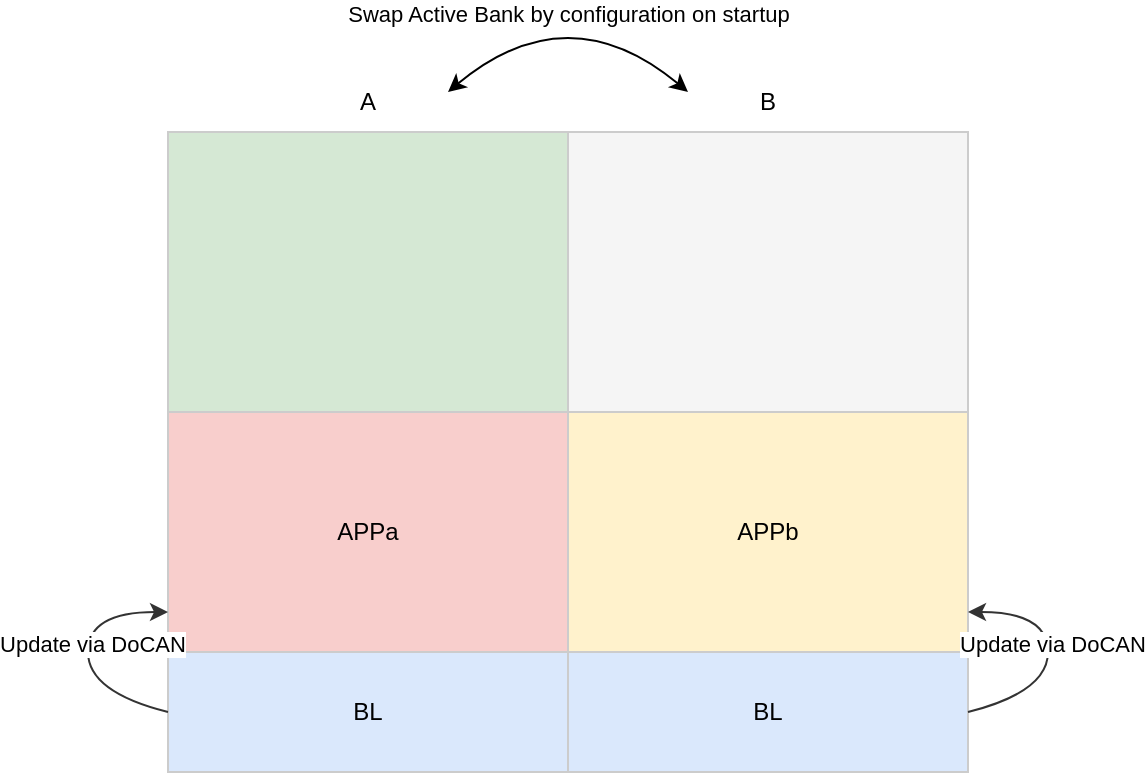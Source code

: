 <mxfile version="26.2.9">
  <diagram name="第 1 页" id="HkdZBle143PXtt0_hzSr">
    <mxGraphModel dx="1344" dy="860" grid="1" gridSize="10" guides="1" tooltips="1" connect="1" arrows="1" fold="1" page="1" pageScale="1" pageWidth="827" pageHeight="1169" math="0" shadow="0">
      <root>
        <mxCell id="0" />
        <mxCell id="1" parent="0" />
        <mxCell id="3z0_Sp1MEmYVmoYPcg8N-13" value="" style="rounded=0;whiteSpace=wrap;html=1;fillColor=#f5f5f5;strokeColor=#CCCCCC;fontColor=#333333;" vertex="1" parent="1">
          <mxGeometry x="360" y="210" width="200" height="320" as="geometry" />
        </mxCell>
        <mxCell id="3z0_Sp1MEmYVmoYPcg8N-12" value="" style="rounded=0;whiteSpace=wrap;html=1;fillColor=#d5e8d4;strokeColor=#CCCCCC;" vertex="1" parent="1">
          <mxGeometry x="160" y="210" width="200" height="320" as="geometry" />
        </mxCell>
        <mxCell id="3z0_Sp1MEmYVmoYPcg8N-4" value="A" style="text;html=1;align=center;verticalAlign=middle;whiteSpace=wrap;rounded=0;" vertex="1" parent="1">
          <mxGeometry x="230" y="180" width="60" height="30" as="geometry" />
        </mxCell>
        <mxCell id="3z0_Sp1MEmYVmoYPcg8N-5" value="B" style="text;html=1;align=center;verticalAlign=middle;whiteSpace=wrap;rounded=0;" vertex="1" parent="1">
          <mxGeometry x="430" y="180" width="60" height="30" as="geometry" />
        </mxCell>
        <mxCell id="3z0_Sp1MEmYVmoYPcg8N-18" value="BL" style="rounded=0;whiteSpace=wrap;html=1;strokeColor=#CCCCCC;fillColor=#dae8fc;" vertex="1" parent="1">
          <mxGeometry x="160" y="470" width="200" height="60" as="geometry" />
        </mxCell>
        <mxCell id="3z0_Sp1MEmYVmoYPcg8N-19" value="APPa" style="rounded=0;whiteSpace=wrap;html=1;strokeColor=#CCCCCC;fillColor=#f8cecc;" vertex="1" parent="1">
          <mxGeometry x="160" y="350" width="200" height="120" as="geometry" />
        </mxCell>
        <mxCell id="3z0_Sp1MEmYVmoYPcg8N-20" value="BL" style="rounded=0;whiteSpace=wrap;html=1;strokeColor=#CCCCCC;fillColor=#dae8fc;" vertex="1" parent="1">
          <mxGeometry x="360" y="470" width="200" height="60" as="geometry" />
        </mxCell>
        <mxCell id="3z0_Sp1MEmYVmoYPcg8N-21" value="APPb" style="rounded=0;whiteSpace=wrap;html=1;strokeColor=#CCCCCC;fillColor=#fff2cc;" vertex="1" parent="1">
          <mxGeometry x="360" y="350" width="200" height="120" as="geometry" />
        </mxCell>
        <mxCell id="3z0_Sp1MEmYVmoYPcg8N-22" value="" style="endArrow=none;html=1;rounded=0;entryX=1;entryY=0;entryDx=0;entryDy=0;exitX=0;exitY=1;exitDx=0;exitDy=0;strokeColor=#CCCCCC;" edge="1" parent="1" source="3z0_Sp1MEmYVmoYPcg8N-20" target="3z0_Sp1MEmYVmoYPcg8N-12">
          <mxGeometry width="50" height="50" relative="1" as="geometry">
            <mxPoint x="360" y="420" as="sourcePoint" />
            <mxPoint x="410" y="370" as="targetPoint" />
          </mxGeometry>
        </mxCell>
        <mxCell id="3z0_Sp1MEmYVmoYPcg8N-24" value="" style="curved=1;endArrow=classic;html=1;rounded=0;strokeColor=#333333;" edge="1" parent="1">
          <mxGeometry width="50" height="50" relative="1" as="geometry">
            <mxPoint x="160" y="500" as="sourcePoint" />
            <mxPoint x="160" y="450" as="targetPoint" />
            <Array as="points">
              <mxPoint x="160" y="500" />
              <mxPoint x="120" y="490" />
              <mxPoint x="120" y="450" />
            </Array>
          </mxGeometry>
        </mxCell>
        <mxCell id="3z0_Sp1MEmYVmoYPcg8N-28" value="Update via DoCAN" style="edgeLabel;html=1;align=center;verticalAlign=middle;resizable=0;points=[];" vertex="1" connectable="0" parent="3z0_Sp1MEmYVmoYPcg8N-24">
          <mxGeometry x="0.076" y="-2" relative="1" as="geometry">
            <mxPoint as="offset" />
          </mxGeometry>
        </mxCell>
        <mxCell id="3z0_Sp1MEmYVmoYPcg8N-31" value="" style="curved=1;endArrow=classic;html=1;rounded=0;startArrow=classic;startFill=1;" edge="1" parent="1">
          <mxGeometry width="50" height="50" relative="1" as="geometry">
            <mxPoint x="300" y="190" as="sourcePoint" />
            <mxPoint x="420" y="190" as="targetPoint" />
            <Array as="points">
              <mxPoint x="360" y="140" />
            </Array>
          </mxGeometry>
        </mxCell>
        <mxCell id="3z0_Sp1MEmYVmoYPcg8N-32" value="Swap Active Bank by configuration on startup" style="edgeLabel;html=1;align=center;verticalAlign=middle;resizable=0;points=[];" vertex="1" connectable="0" parent="3z0_Sp1MEmYVmoYPcg8N-31">
          <mxGeometry x="0.282" y="-11" relative="1" as="geometry">
            <mxPoint x="-10" y="-12" as="offset" />
          </mxGeometry>
        </mxCell>
        <mxCell id="3z0_Sp1MEmYVmoYPcg8N-33" value="" style="curved=1;endArrow=classic;html=1;rounded=0;strokeColor=#333333;" edge="1" parent="1">
          <mxGeometry width="50" height="50" relative="1" as="geometry">
            <mxPoint x="560" y="500" as="sourcePoint" />
            <mxPoint x="560" y="450" as="targetPoint" />
            <Array as="points">
              <mxPoint x="560" y="500" />
              <mxPoint x="600" y="490" />
              <mxPoint x="600" y="450" />
            </Array>
          </mxGeometry>
        </mxCell>
        <mxCell id="3z0_Sp1MEmYVmoYPcg8N-34" value="Update via DoCAN" style="edgeLabel;html=1;align=center;verticalAlign=middle;resizable=0;points=[];" vertex="1" connectable="0" parent="3z0_Sp1MEmYVmoYPcg8N-33">
          <mxGeometry x="0.076" y="-2" relative="1" as="geometry">
            <mxPoint as="offset" />
          </mxGeometry>
        </mxCell>
      </root>
    </mxGraphModel>
  </diagram>
</mxfile>
